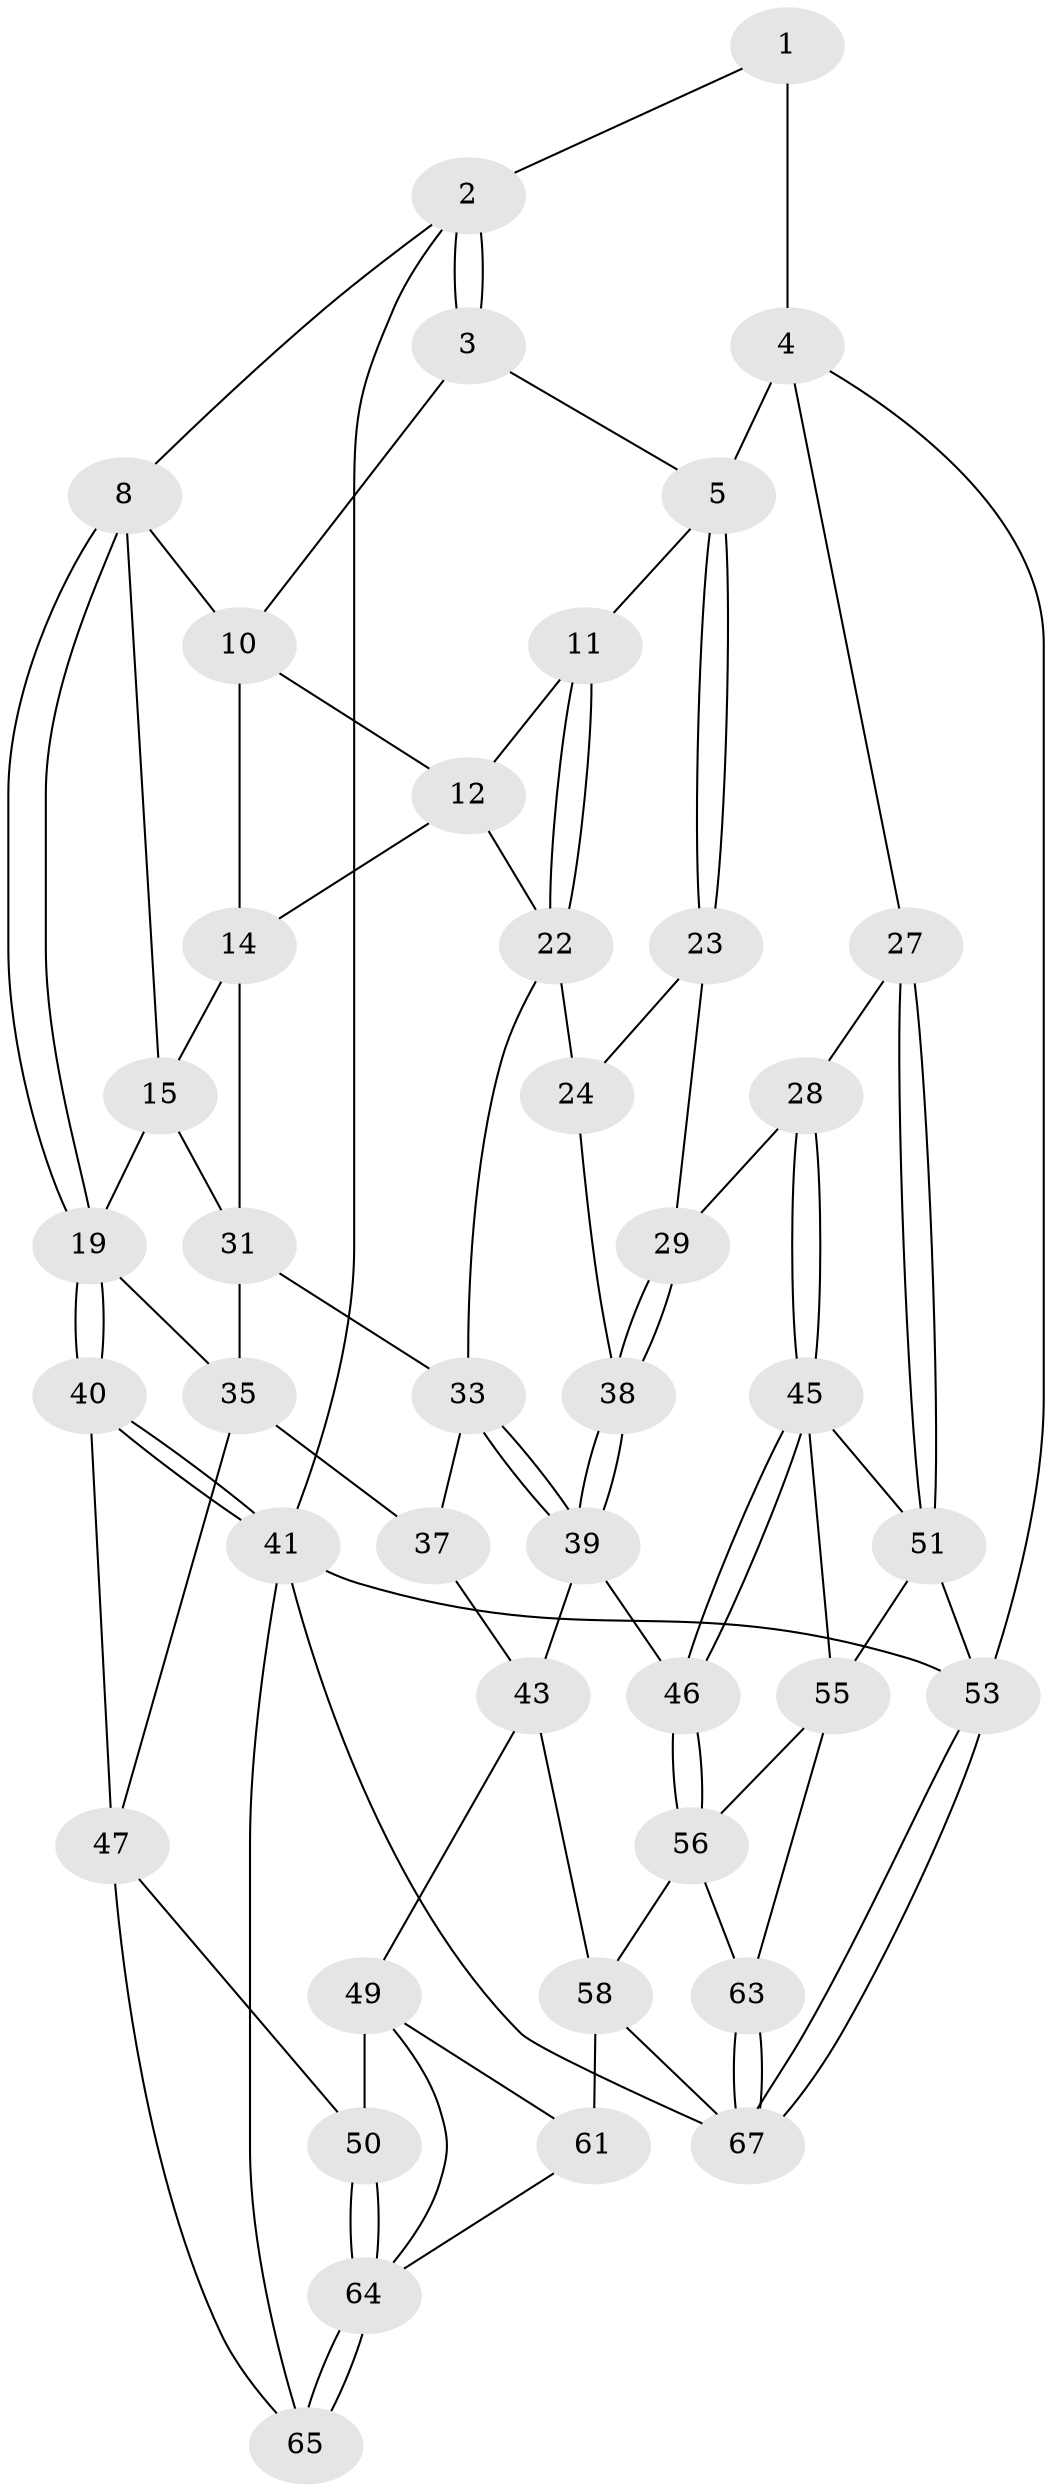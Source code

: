 // Generated by graph-tools (version 1.1) at 2025/52/02/27/25 19:52:44]
// undirected, 42 vertices, 93 edges
graph export_dot {
graph [start="1"]
  node [color=gray90,style=filled];
  1 [pos="+0.723113434591055+0"];
  2 [pos="+0+0"];
  3 [pos="+0.6654441380758559+0",super="+7"];
  4 [pos="+0.9559052780341852+0.19169229943269603",super="+16"];
  5 [pos="+0.7076280632791931+0.29357185270663655",super="+6"];
  8 [pos="+0+0",super="+9"];
  10 [pos="+0.43465142265910156+0.2262834794723998",super="+13"];
  11 [pos="+0.6190967859480396+0.3255899565757488"];
  12 [pos="+0.5074027656113103+0.3000659413402122",super="+17"];
  14 [pos="+0.43427874496021884+0.3948932122350085",super="+18"];
  15 [pos="+0.39258173716913175+0.33997943289349264",super="+21"];
  19 [pos="+0+0.2611988692597353",super="+20"];
  22 [pos="+0.5525669823719933+0.4410837731807243",super="+26"];
  23 [pos="+0.7182870423521224+0.31609461790978205",super="+30"];
  24 [pos="+0.627016023472231+0.4479895251418818",super="+25"];
  27 [pos="+1+0.43907087346822615"];
  28 [pos="+0.8510413153336069+0.4777000476025048"];
  29 [pos="+0.7893998590261331+0.44289377413391257"];
  31 [pos="+0.42042554048385267+0.4334709472030126",super="+32"];
  33 [pos="+0.474817874577124+0.5074001405576546",super="+34"];
  35 [pos="+0.36456564341958897+0.5585662194632084",super="+36"];
  37 [pos="+0.42233488048238466+0.5383518464345763"];
  38 [pos="+0.6213569524108019+0.5435244189112551"];
  39 [pos="+0.6114719490135216+0.5945470554724673",super="+42"];
  40 [pos="+0+0.6579477914738676"];
  41 [pos="+0+1",super="+69"];
  43 [pos="+0.5789862487924187+0.6659571354905118",super="+44"];
  45 [pos="+0.7859292371958672+0.6488407887362537",super="+52"];
  46 [pos="+0.7773717179394579+0.6586509880335228"];
  47 [pos="+0.289090288626465+0.6721053748932887",super="+48"];
  49 [pos="+0.3912829884544393+0.7290665997489221",super="+62"];
  50 [pos="+0.34649451549287086+0.7242903551340198"];
  51 [pos="+1+0.6186254265172657",super="+54"];
  53 [pos="+1+1"];
  55 [pos="+0.8848258954723499+0.7421374350923111",super="+60"];
  56 [pos="+0.7917025123239909+0.7324695960038974",super="+57"];
  58 [pos="+0.6459192235050573+0.882440072361391",super="+59"];
  61 [pos="+0.5916187080888157+0.8575412639465799"];
  63 [pos="+0.8457778020186209+0.8419499294195204"];
  64 [pos="+0.3085409214170553+1",super="+66"];
  65 [pos="+0.2965577150818407+1"];
  67 [pos="+0.9917057721734487+1",super="+68"];
  1 -- 2;
  1 -- 4 [weight=2];
  2 -- 3;
  2 -- 3;
  2 -- 8;
  2 -- 41;
  3 -- 10;
  3 -- 5;
  4 -- 5;
  4 -- 27;
  4 -- 53;
  5 -- 23;
  5 -- 23;
  5 -- 11;
  8 -- 19;
  8 -- 19;
  8 -- 10;
  8 -- 15;
  10 -- 12;
  10 -- 14;
  11 -- 12;
  11 -- 22;
  11 -- 22;
  12 -- 22;
  12 -- 14;
  14 -- 15;
  14 -- 31;
  15 -- 19;
  15 -- 31;
  19 -- 40;
  19 -- 40;
  19 -- 35;
  22 -- 24;
  22 -- 33;
  23 -- 24 [weight=2];
  23 -- 29;
  24 -- 38;
  27 -- 28;
  27 -- 51;
  27 -- 51;
  28 -- 29;
  28 -- 45;
  28 -- 45;
  29 -- 38;
  29 -- 38;
  31 -- 35;
  31 -- 33;
  33 -- 39;
  33 -- 39;
  33 -- 37;
  35 -- 37;
  35 -- 47;
  37 -- 43;
  38 -- 39;
  38 -- 39;
  39 -- 43;
  39 -- 46;
  40 -- 41;
  40 -- 41;
  40 -- 47;
  41 -- 53;
  41 -- 65;
  41 -- 67;
  43 -- 49;
  43 -- 58;
  45 -- 46;
  45 -- 46;
  45 -- 51;
  45 -- 55;
  46 -- 56;
  46 -- 56;
  47 -- 50;
  47 -- 65;
  49 -- 50;
  49 -- 64;
  49 -- 61;
  50 -- 64;
  50 -- 64;
  51 -- 53;
  51 -- 55;
  53 -- 67;
  53 -- 67;
  55 -- 56;
  55 -- 63;
  56 -- 58;
  56 -- 63;
  58 -- 67;
  58 -- 61;
  61 -- 64;
  63 -- 67;
  63 -- 67;
  64 -- 65;
  64 -- 65;
}

